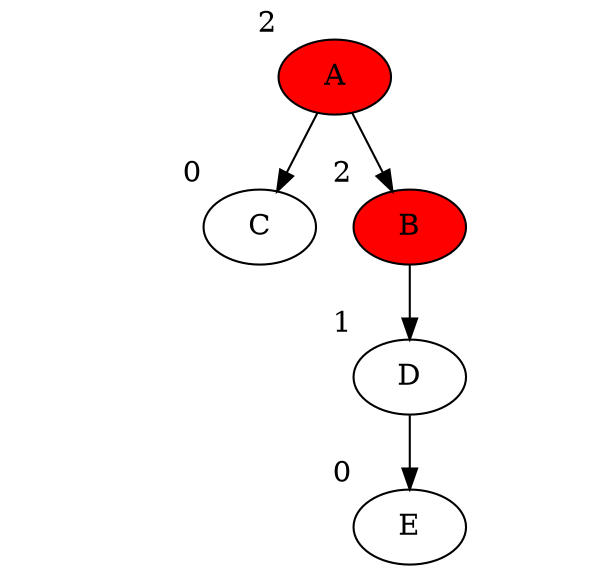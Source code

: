 strict digraph {
    rank1 [style=invisible];
    rank2 [style=invisible];
    rank3 [style=invisible];
    rank1 -> rank2 [color=white];

    A [style = filled, xlabel = "2", fillcolor = red];
    B [style = filled, xlabel = "2", fillcolor = red];
    C [xlabel = "0"];
    D [xlabel = "1"];
    E [xlabel = "0"];
    A -> B;
    A -> C;
    B -> D;
    D -> E;

    {
        rank = same;
        rank2 -> C -> B [style=invis];
    }
}
